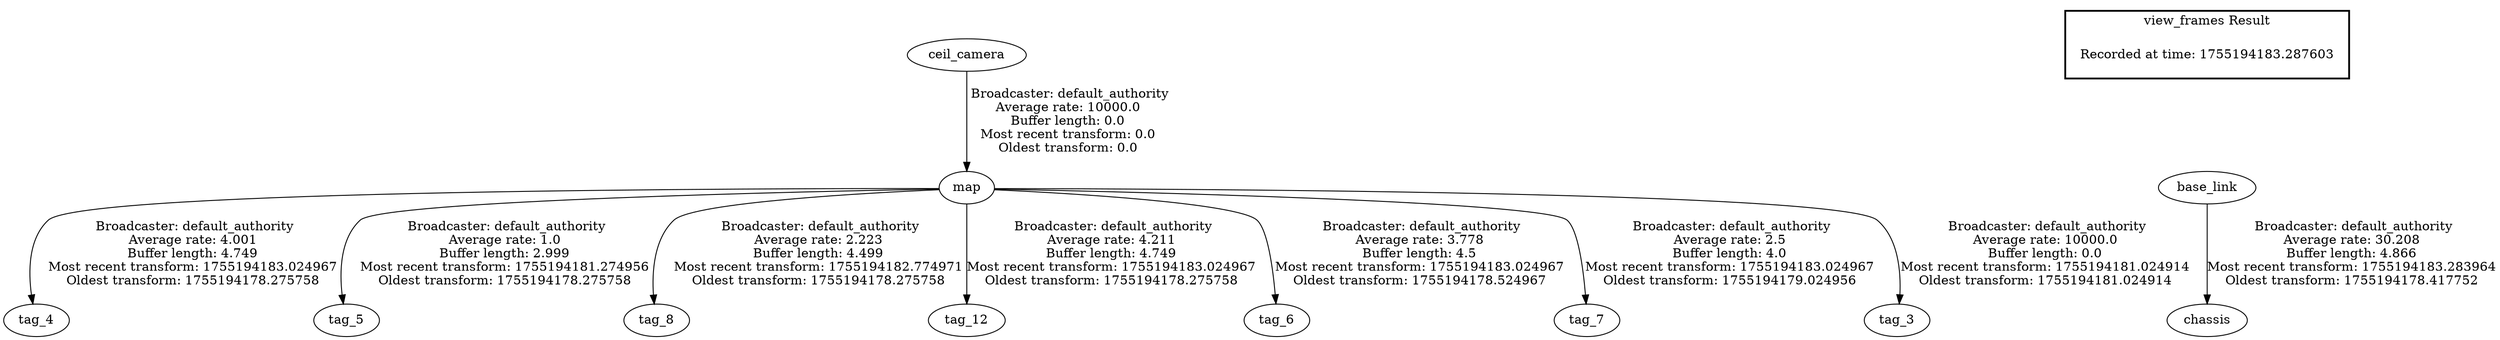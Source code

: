 digraph G {
"ceil_camera" -> "map"[label=" Broadcaster: default_authority\nAverage rate: 10000.0\nBuffer length: 0.0\nMost recent transform: 0.0\nOldest transform: 0.0\n"];
"map" -> "tag_4"[label=" Broadcaster: default_authority\nAverage rate: 4.001\nBuffer length: 4.749\nMost recent transform: 1755194183.024967\nOldest transform: 1755194178.275758\n"];
"map" -> "tag_5"[label=" Broadcaster: default_authority\nAverage rate: 1.0\nBuffer length: 2.999\nMost recent transform: 1755194181.274956\nOldest transform: 1755194178.275758\n"];
"map" -> "tag_8"[label=" Broadcaster: default_authority\nAverage rate: 2.223\nBuffer length: 4.499\nMost recent transform: 1755194182.774971\nOldest transform: 1755194178.275758\n"];
"map" -> "tag_12"[label=" Broadcaster: default_authority\nAverage rate: 4.211\nBuffer length: 4.749\nMost recent transform: 1755194183.024967\nOldest transform: 1755194178.275758\n"];
"base_link" -> "chassis"[label=" Broadcaster: default_authority\nAverage rate: 30.208\nBuffer length: 4.866\nMost recent transform: 1755194183.283964\nOldest transform: 1755194178.417752\n"];
"map" -> "tag_6"[label=" Broadcaster: default_authority\nAverage rate: 3.778\nBuffer length: 4.5\nMost recent transform: 1755194183.024967\nOldest transform: 1755194178.524967\n"];
"map" -> "tag_7"[label=" Broadcaster: default_authority\nAverage rate: 2.5\nBuffer length: 4.0\nMost recent transform: 1755194183.024967\nOldest transform: 1755194179.024956\n"];
"map" -> "tag_3"[label=" Broadcaster: default_authority\nAverage rate: 10000.0\nBuffer length: 0.0\nMost recent transform: 1755194181.024914\nOldest transform: 1755194181.024914\n"];
edge [style=invis];
 subgraph cluster_legend { style=bold; color=black; label ="view_frames Result";
"Recorded at time: 1755194183.287603"[ shape=plaintext ] ;
}->"base_link";
}